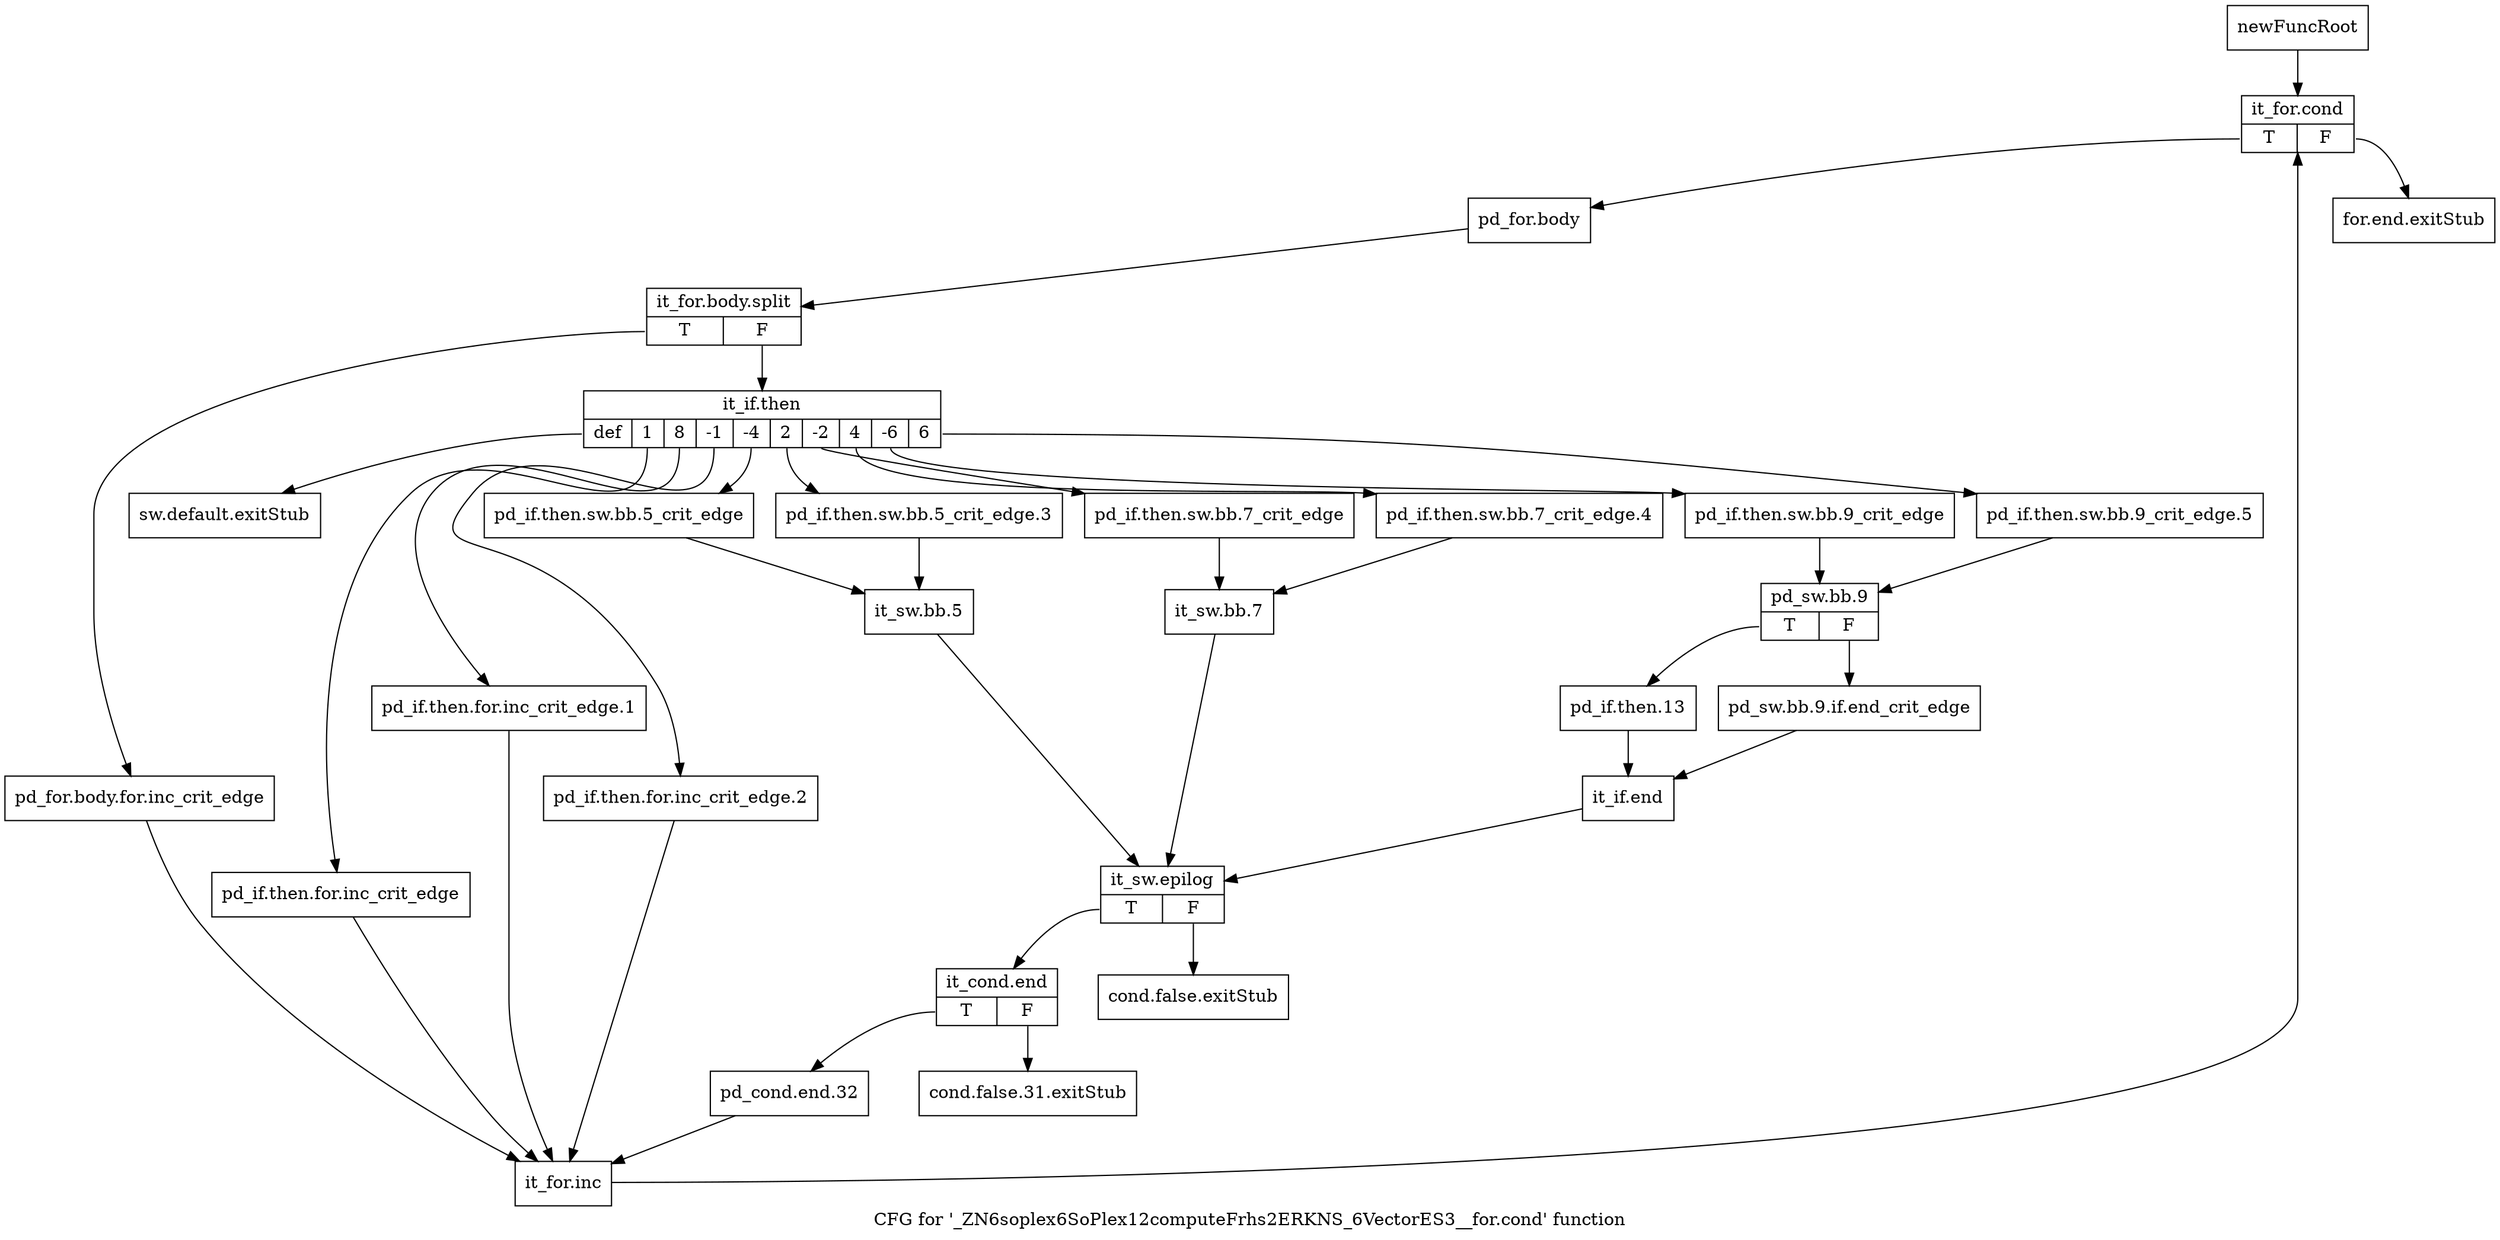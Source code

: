 digraph "CFG for '_ZN6soplex6SoPlex12computeFrhs2ERKNS_6VectorES3__for.cond' function" {
	label="CFG for '_ZN6soplex6SoPlex12computeFrhs2ERKNS_6VectorES3__for.cond' function";

	Node0x2f2a8d0 [shape=record,label="{newFuncRoot}"];
	Node0x2f2a8d0 -> Node0x2f2aa60;
	Node0x2f2a920 [shape=record,label="{for.end.exitStub}"];
	Node0x2f2a970 [shape=record,label="{sw.default.exitStub}"];
	Node0x2f2a9c0 [shape=record,label="{cond.false.exitStub}"];
	Node0x2f2aa10 [shape=record,label="{cond.false.31.exitStub}"];
	Node0x2f2aa60 [shape=record,label="{it_for.cond|{<s0>T|<s1>F}}"];
	Node0x2f2aa60:s0 -> Node0x2f2aab0;
	Node0x2f2aa60:s1 -> Node0x2f2a920;
	Node0x2f2aab0 [shape=record,label="{pd_for.body}"];
	Node0x2f2aab0 -> Node0x3549590;
	Node0x3549590 [shape=record,label="{it_for.body.split|{<s0>T|<s1>F}}"];
	Node0x3549590:s0 -> Node0x2f2b0f0;
	Node0x3549590:s1 -> Node0x2f2ab00;
	Node0x2f2ab00 [shape=record,label="{it_if.then|{<s0>def|<s1>1|<s2>8|<s3>-1|<s4>-4|<s5>2|<s6>-2|<s7>4|<s8>-6|<s9>6}}"];
	Node0x2f2ab00:s0 -> Node0x2f2a970;
	Node0x2f2ab00:s1 -> Node0x2f2b0a0;
	Node0x2f2ab00:s2 -> Node0x2f2b050;
	Node0x2f2ab00:s3 -> Node0x2f2b000;
	Node0x2f2ab00:s4 -> Node0x2f2ae70;
	Node0x2f2ab00:s5 -> Node0x2f2ae20;
	Node0x2f2ab00:s6 -> Node0x2f2ad80;
	Node0x2f2ab00:s7 -> Node0x2f2ad30;
	Node0x2f2ab00:s8 -> Node0x2f2aba0;
	Node0x2f2ab00:s9 -> Node0x2f2ab50;
	Node0x2f2ab50 [shape=record,label="{pd_if.then.sw.bb.9_crit_edge.5}"];
	Node0x2f2ab50 -> Node0x2f2abf0;
	Node0x2f2aba0 [shape=record,label="{pd_if.then.sw.bb.9_crit_edge}"];
	Node0x2f2aba0 -> Node0x2f2abf0;
	Node0x2f2abf0 [shape=record,label="{pd_sw.bb.9|{<s0>T|<s1>F}}"];
	Node0x2f2abf0:s0 -> Node0x2f2ac90;
	Node0x2f2abf0:s1 -> Node0x2f2ac40;
	Node0x2f2ac40 [shape=record,label="{pd_sw.bb.9.if.end_crit_edge}"];
	Node0x2f2ac40 -> Node0x2f2ace0;
	Node0x2f2ac90 [shape=record,label="{pd_if.then.13}"];
	Node0x2f2ac90 -> Node0x2f2ace0;
	Node0x2f2ace0 [shape=record,label="{it_if.end}"];
	Node0x2f2ace0 -> Node0x2f2af10;
	Node0x2f2ad30 [shape=record,label="{pd_if.then.sw.bb.7_crit_edge.4}"];
	Node0x2f2ad30 -> Node0x2f2add0;
	Node0x2f2ad80 [shape=record,label="{pd_if.then.sw.bb.7_crit_edge}"];
	Node0x2f2ad80 -> Node0x2f2add0;
	Node0x2f2add0 [shape=record,label="{it_sw.bb.7}"];
	Node0x2f2add0 -> Node0x2f2af10;
	Node0x2f2ae20 [shape=record,label="{pd_if.then.sw.bb.5_crit_edge.3}"];
	Node0x2f2ae20 -> Node0x2f2aec0;
	Node0x2f2ae70 [shape=record,label="{pd_if.then.sw.bb.5_crit_edge}"];
	Node0x2f2ae70 -> Node0x2f2aec0;
	Node0x2f2aec0 [shape=record,label="{it_sw.bb.5}"];
	Node0x2f2aec0 -> Node0x2f2af10;
	Node0x2f2af10 [shape=record,label="{it_sw.epilog|{<s0>T|<s1>F}}"];
	Node0x2f2af10:s0 -> Node0x2f2af60;
	Node0x2f2af10:s1 -> Node0x2f2a9c0;
	Node0x2f2af60 [shape=record,label="{it_cond.end|{<s0>T|<s1>F}}"];
	Node0x2f2af60:s0 -> Node0x2f2afb0;
	Node0x2f2af60:s1 -> Node0x2f2aa10;
	Node0x2f2afb0 [shape=record,label="{pd_cond.end.32}"];
	Node0x2f2afb0 -> Node0x2f2b140;
	Node0x2f2b000 [shape=record,label="{pd_if.then.for.inc_crit_edge.2}"];
	Node0x2f2b000 -> Node0x2f2b140;
	Node0x2f2b050 [shape=record,label="{pd_if.then.for.inc_crit_edge.1}"];
	Node0x2f2b050 -> Node0x2f2b140;
	Node0x2f2b0a0 [shape=record,label="{pd_if.then.for.inc_crit_edge}"];
	Node0x2f2b0a0 -> Node0x2f2b140;
	Node0x2f2b0f0 [shape=record,label="{pd_for.body.for.inc_crit_edge}"];
	Node0x2f2b0f0 -> Node0x2f2b140;
	Node0x2f2b140 [shape=record,label="{it_for.inc}"];
	Node0x2f2b140 -> Node0x2f2aa60;
}
